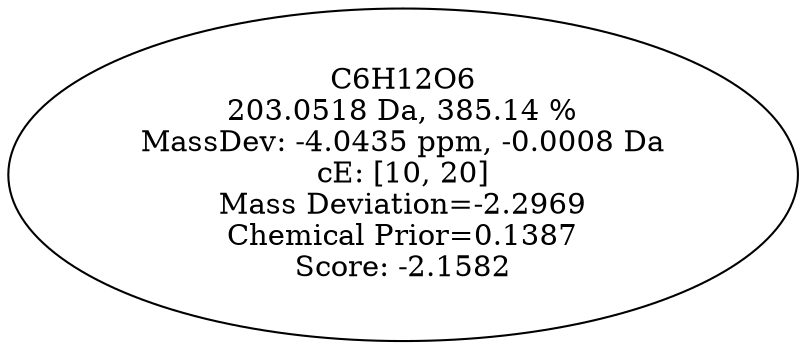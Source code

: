 strict digraph {
v1 [label="C6H12O6\n203.0518 Da, 385.14 %\nMassDev: -4.0435 ppm, -0.0008 Da\ncE: [10, 20]\nMass Deviation=-2.2969\nChemical Prior=0.1387\nScore: -2.1582"];
}